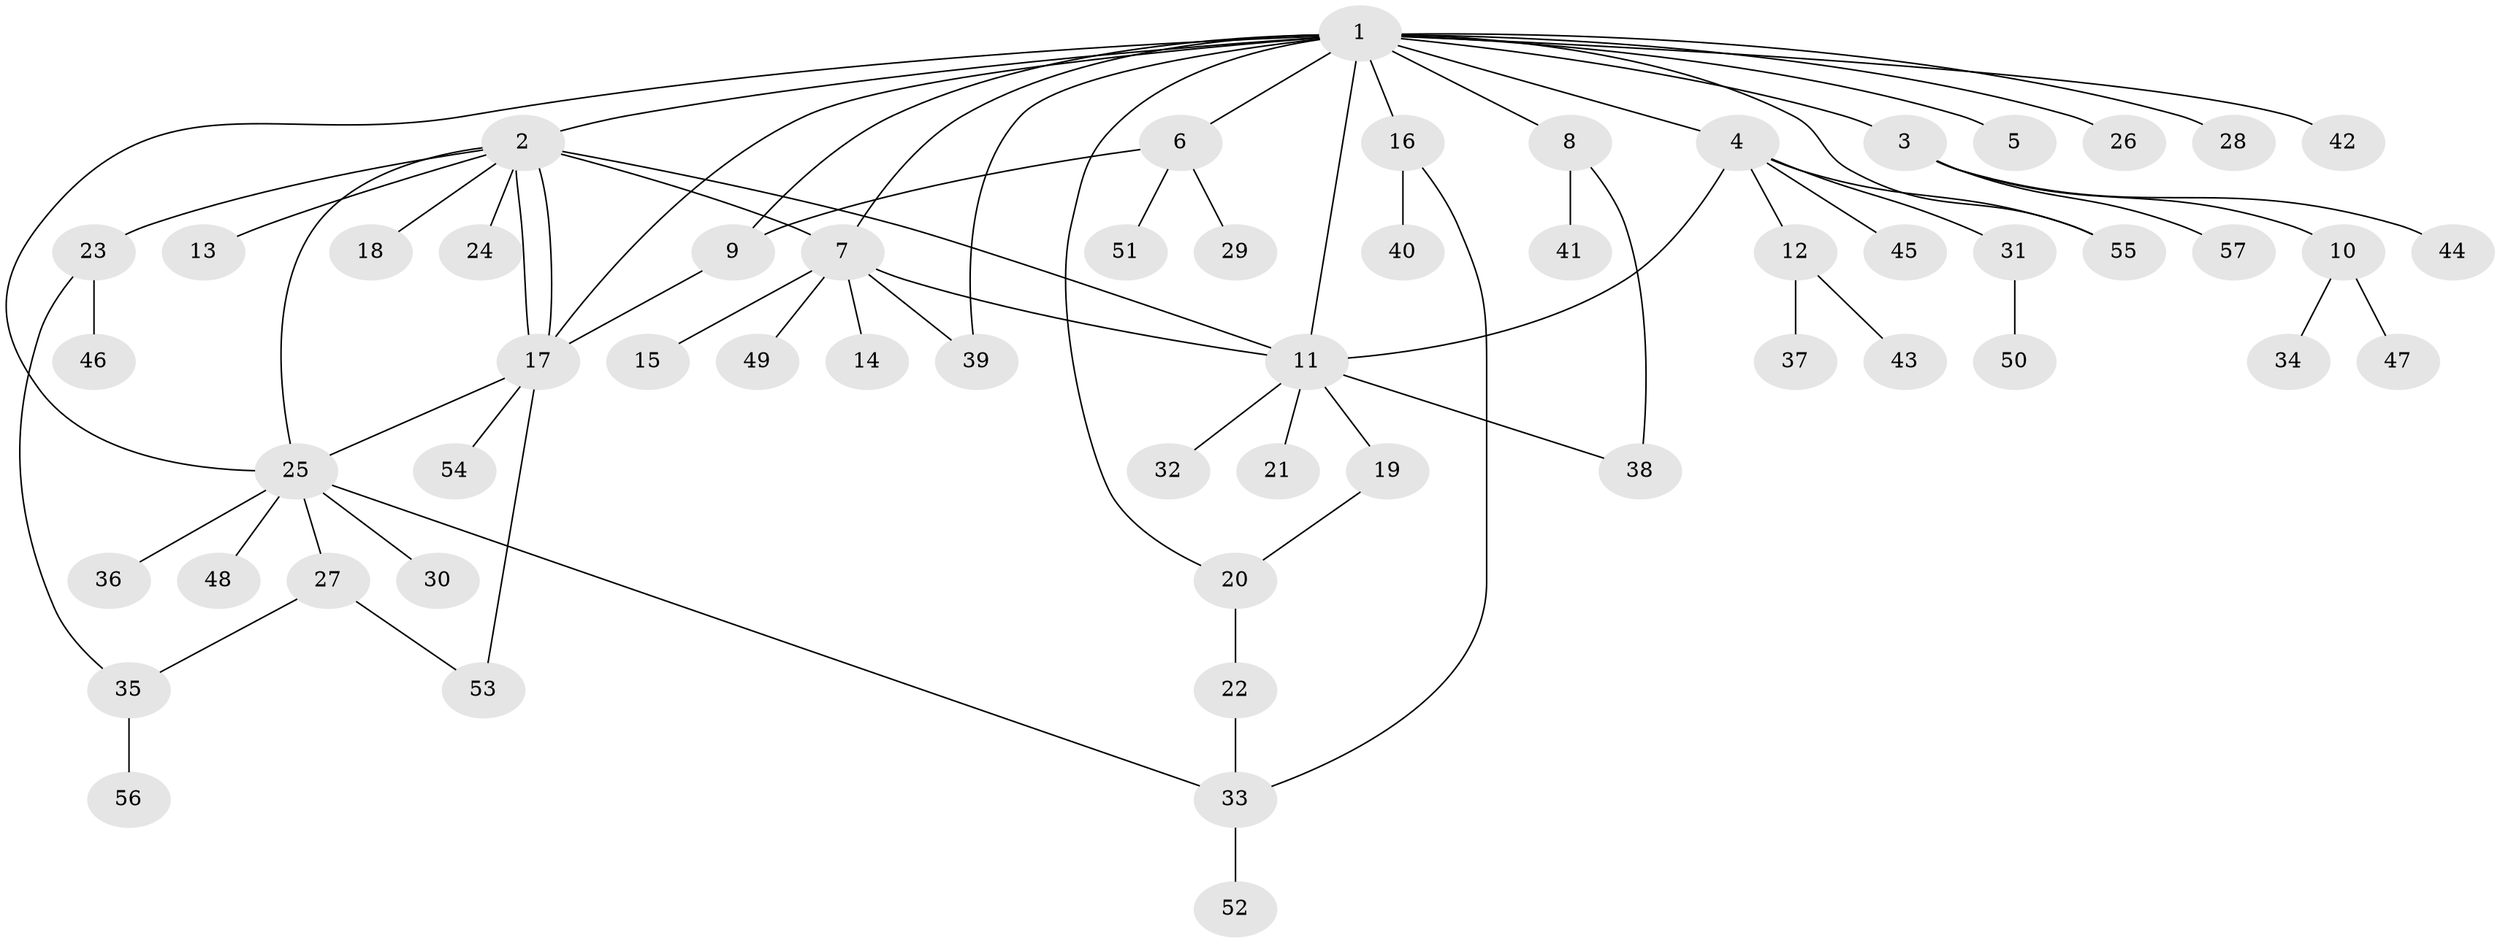 // Generated by graph-tools (version 1.1) at 2025/35/03/09/25 02:35:52]
// undirected, 57 vertices, 74 edges
graph export_dot {
graph [start="1"]
  node [color=gray90,style=filled];
  1;
  2;
  3;
  4;
  5;
  6;
  7;
  8;
  9;
  10;
  11;
  12;
  13;
  14;
  15;
  16;
  17;
  18;
  19;
  20;
  21;
  22;
  23;
  24;
  25;
  26;
  27;
  28;
  29;
  30;
  31;
  32;
  33;
  34;
  35;
  36;
  37;
  38;
  39;
  40;
  41;
  42;
  43;
  44;
  45;
  46;
  47;
  48;
  49;
  50;
  51;
  52;
  53;
  54;
  55;
  56;
  57;
  1 -- 2;
  1 -- 3;
  1 -- 4;
  1 -- 5;
  1 -- 6;
  1 -- 7;
  1 -- 8;
  1 -- 9;
  1 -- 11;
  1 -- 16;
  1 -- 17;
  1 -- 20;
  1 -- 25;
  1 -- 26;
  1 -- 28;
  1 -- 39;
  1 -- 42;
  1 -- 55;
  2 -- 7;
  2 -- 11;
  2 -- 13;
  2 -- 17;
  2 -- 17;
  2 -- 18;
  2 -- 23;
  2 -- 24;
  2 -- 25;
  3 -- 10;
  3 -- 44;
  3 -- 57;
  4 -- 11;
  4 -- 12;
  4 -- 31;
  4 -- 45;
  4 -- 55;
  6 -- 9;
  6 -- 29;
  6 -- 51;
  7 -- 11;
  7 -- 14;
  7 -- 15;
  7 -- 39;
  7 -- 49;
  8 -- 38;
  8 -- 41;
  9 -- 17;
  10 -- 34;
  10 -- 47;
  11 -- 19;
  11 -- 21;
  11 -- 32;
  11 -- 38;
  12 -- 37;
  12 -- 43;
  16 -- 33;
  16 -- 40;
  17 -- 25;
  17 -- 53;
  17 -- 54;
  19 -- 20;
  20 -- 22;
  22 -- 33;
  23 -- 35;
  23 -- 46;
  25 -- 27;
  25 -- 30;
  25 -- 33;
  25 -- 36;
  25 -- 48;
  27 -- 35;
  27 -- 53;
  31 -- 50;
  33 -- 52;
  35 -- 56;
}
